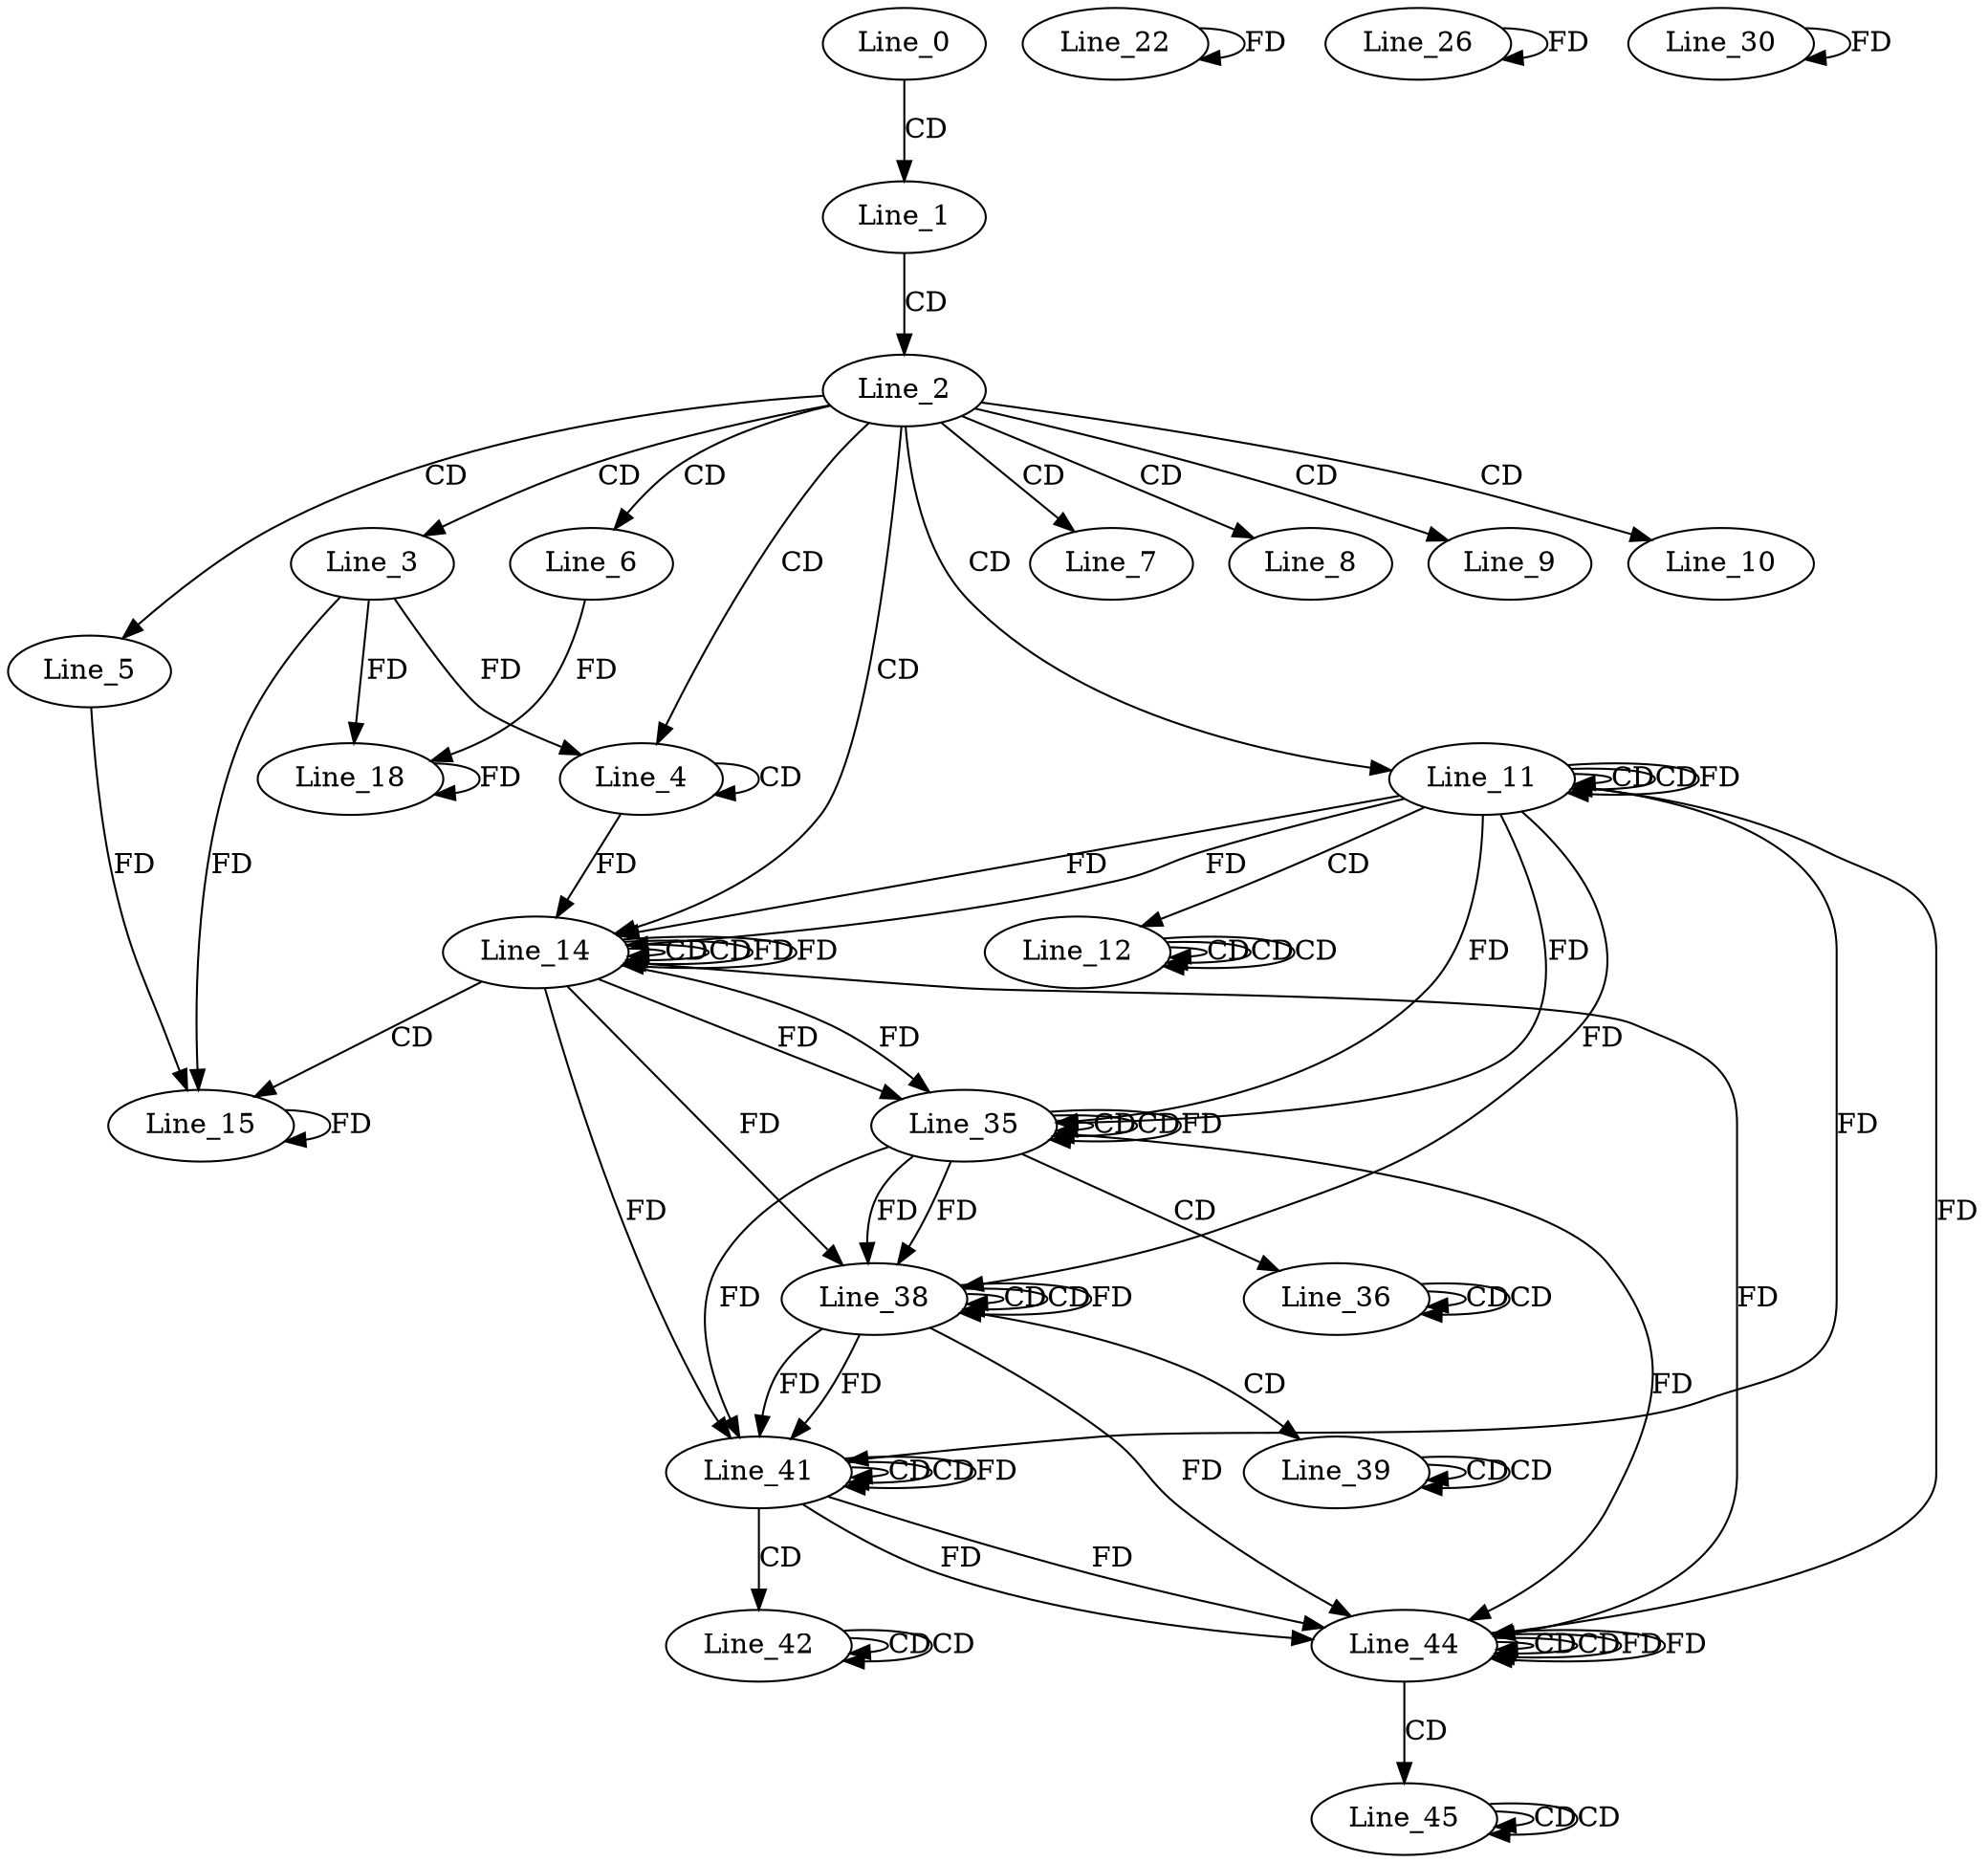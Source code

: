 digraph G {
  Line_0;
  Line_1;
  Line_2;
  Line_3;
  Line_4;
  Line_4;
  Line_5;
  Line_6;
  Line_7;
  Line_8;
  Line_9;
  Line_10;
  Line_11;
  Line_11;
  Line_11;
  Line_12;
  Line_12;
  Line_12;
  Line_12;
  Line_14;
  Line_14;
  Line_14;
  Line_15;
  Line_15;
  Line_18;
  Line_18;
  Line_22;
  Line_22;
  Line_26;
  Line_26;
  Line_30;
  Line_30;
  Line_35;
  Line_35;
  Line_35;
  Line_36;
  Line_36;
  Line_36;
  Line_38;
  Line_38;
  Line_38;
  Line_39;
  Line_39;
  Line_39;
  Line_41;
  Line_41;
  Line_41;
  Line_42;
  Line_42;
  Line_42;
  Line_44;
  Line_44;
  Line_44;
  Line_45;
  Line_45;
  Line_45;
  Line_0 -> Line_1 [ label="CD" ];
  Line_1 -> Line_2 [ label="CD" ];
  Line_2 -> Line_3 [ label="CD" ];
  Line_2 -> Line_4 [ label="CD" ];
  Line_4 -> Line_4 [ label="CD" ];
  Line_3 -> Line_4 [ label="FD" ];
  Line_2 -> Line_5 [ label="CD" ];
  Line_2 -> Line_6 [ label="CD" ];
  Line_2 -> Line_7 [ label="CD" ];
  Line_2 -> Line_8 [ label="CD" ];
  Line_2 -> Line_9 [ label="CD" ];
  Line_2 -> Line_10 [ label="CD" ];
  Line_2 -> Line_11 [ label="CD" ];
  Line_11 -> Line_11 [ label="CD" ];
  Line_11 -> Line_11 [ label="CD" ];
  Line_11 -> Line_11 [ label="FD" ];
  Line_11 -> Line_12 [ label="CD" ];
  Line_12 -> Line_12 [ label="CD" ];
  Line_12 -> Line_12 [ label="CD" ];
  Line_12 -> Line_12 [ label="CD" ];
  Line_2 -> Line_14 [ label="CD" ];
  Line_14 -> Line_14 [ label="CD" ];
  Line_11 -> Line_14 [ label="FD" ];
  Line_4 -> Line_14 [ label="FD" ];
  Line_14 -> Line_14 [ label="CD" ];
  Line_14 -> Line_14 [ label="FD" ];
  Line_11 -> Line_14 [ label="FD" ];
  Line_14 -> Line_15 [ label="CD" ];
  Line_15 -> Line_15 [ label="FD" ];
  Line_5 -> Line_15 [ label="FD" ];
  Line_3 -> Line_15 [ label="FD" ];
  Line_18 -> Line_18 [ label="FD" ];
  Line_6 -> Line_18 [ label="FD" ];
  Line_3 -> Line_18 [ label="FD" ];
  Line_22 -> Line_22 [ label="FD" ];
  Line_26 -> Line_26 [ label="FD" ];
  Line_30 -> Line_30 [ label="FD" ];
  Line_35 -> Line_35 [ label="CD" ];
  Line_14 -> Line_35 [ label="FD" ];
  Line_11 -> Line_35 [ label="FD" ];
  Line_35 -> Line_35 [ label="CD" ];
  Line_35 -> Line_35 [ label="FD" ];
  Line_14 -> Line_35 [ label="FD" ];
  Line_11 -> Line_35 [ label="FD" ];
  Line_35 -> Line_36 [ label="CD" ];
  Line_36 -> Line_36 [ label="CD" ];
  Line_36 -> Line_36 [ label="CD" ];
  Line_38 -> Line_38 [ label="CD" ];
  Line_35 -> Line_38 [ label="FD" ];
  Line_38 -> Line_38 [ label="CD" ];
  Line_38 -> Line_38 [ label="FD" ];
  Line_35 -> Line_38 [ label="FD" ];
  Line_14 -> Line_38 [ label="FD" ];
  Line_11 -> Line_38 [ label="FD" ];
  Line_38 -> Line_39 [ label="CD" ];
  Line_39 -> Line_39 [ label="CD" ];
  Line_39 -> Line_39 [ label="CD" ];
  Line_41 -> Line_41 [ label="CD" ];
  Line_38 -> Line_41 [ label="FD" ];
  Line_41 -> Line_41 [ label="CD" ];
  Line_41 -> Line_41 [ label="FD" ];
  Line_38 -> Line_41 [ label="FD" ];
  Line_35 -> Line_41 [ label="FD" ];
  Line_14 -> Line_41 [ label="FD" ];
  Line_11 -> Line_41 [ label="FD" ];
  Line_41 -> Line_42 [ label="CD" ];
  Line_42 -> Line_42 [ label="CD" ];
  Line_42 -> Line_42 [ label="CD" ];
  Line_44 -> Line_44 [ label="CD" ];
  Line_41 -> Line_44 [ label="FD" ];
  Line_44 -> Line_44 [ label="CD" ];
  Line_44 -> Line_44 [ label="FD" ];
  Line_41 -> Line_44 [ label="FD" ];
  Line_38 -> Line_44 [ label="FD" ];
  Line_35 -> Line_44 [ label="FD" ];
  Line_14 -> Line_44 [ label="FD" ];
  Line_11 -> Line_44 [ label="FD" ];
  Line_44 -> Line_45 [ label="CD" ];
  Line_45 -> Line_45 [ label="CD" ];
  Line_45 -> Line_45 [ label="CD" ];
  Line_14 -> Line_14 [ label="FD" ];
  Line_44 -> Line_44 [ label="FD" ];
}
